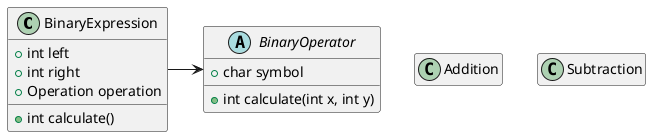 @startuml

hide empty members

class BinaryExpression {
    + int left
    + int right
    + Operation operation
    + int calculate()
}

abstract class BinaryOperator {
    + char symbol
    + int calculate(int x, int y)
}

class Addition {
}

class Subtraction {
}

BinaryExpression -> BinaryOperator

@enduml